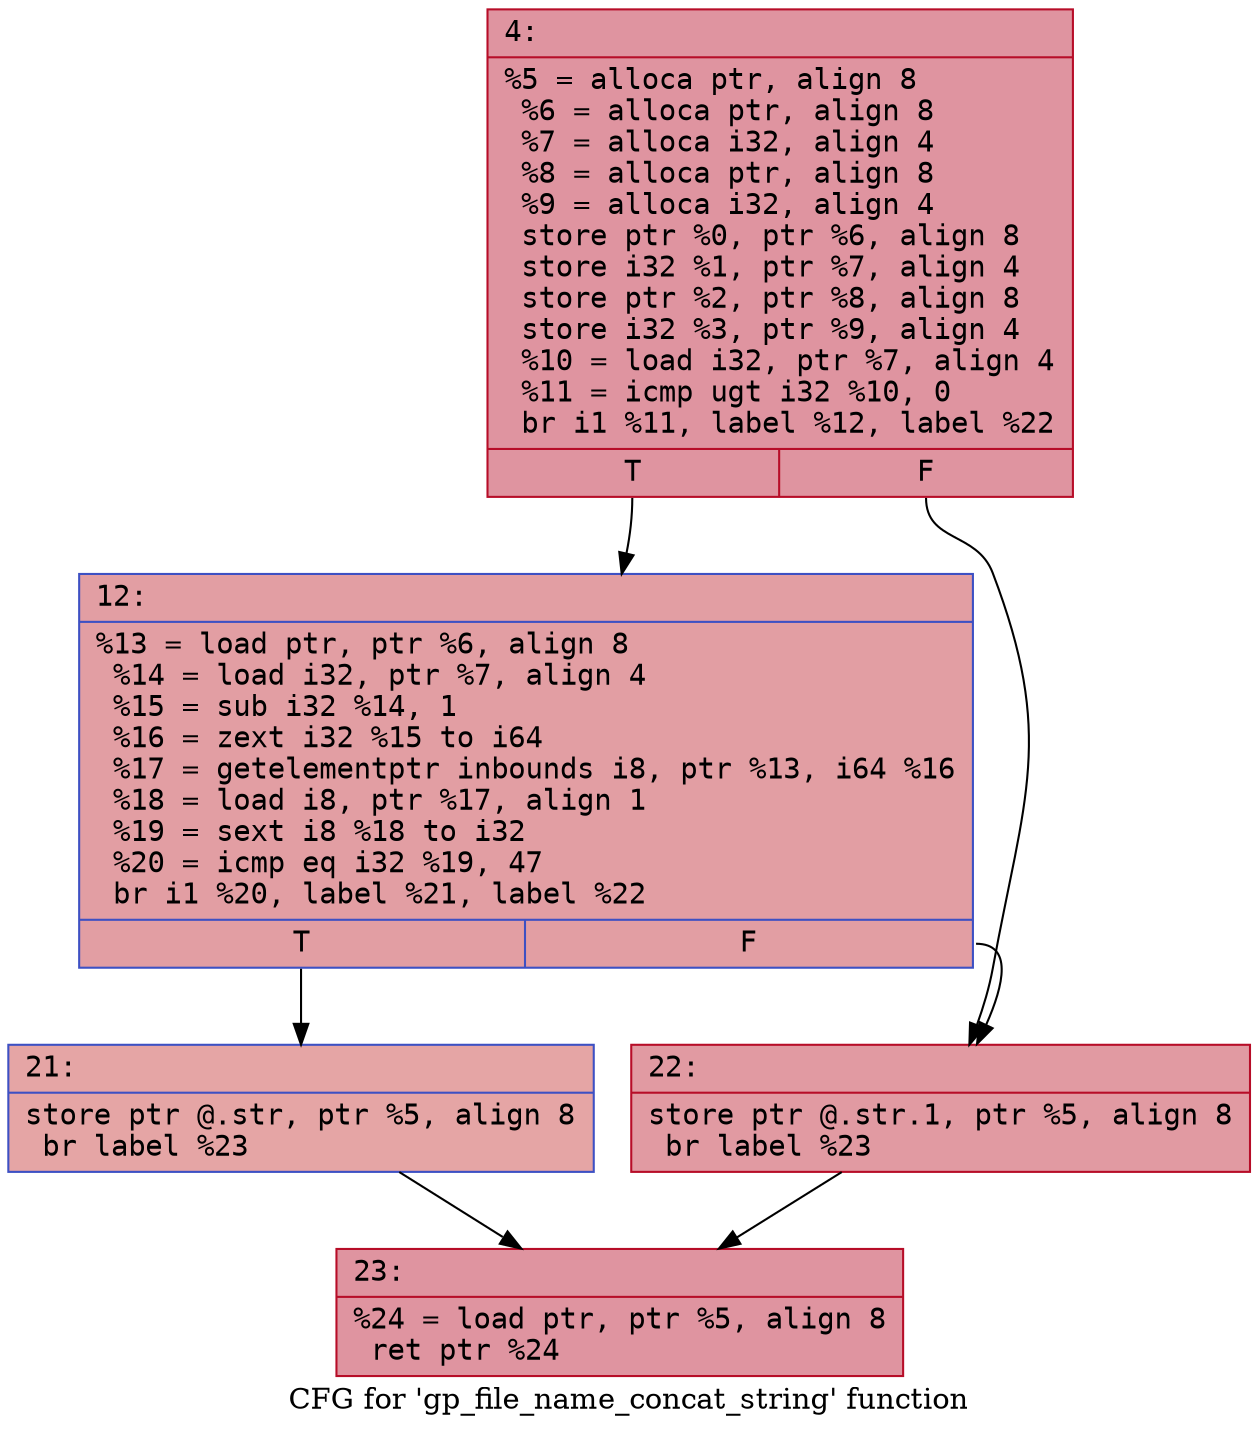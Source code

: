 digraph "CFG for 'gp_file_name_concat_string' function" {
	label="CFG for 'gp_file_name_concat_string' function";

	Node0x6000032c21c0 [shape=record,color="#b70d28ff", style=filled, fillcolor="#b70d2870" fontname="Courier",label="{4:\l|  %5 = alloca ptr, align 8\l  %6 = alloca ptr, align 8\l  %7 = alloca i32, align 4\l  %8 = alloca ptr, align 8\l  %9 = alloca i32, align 4\l  store ptr %0, ptr %6, align 8\l  store i32 %1, ptr %7, align 4\l  store ptr %2, ptr %8, align 8\l  store i32 %3, ptr %9, align 4\l  %10 = load i32, ptr %7, align 4\l  %11 = icmp ugt i32 %10, 0\l  br i1 %11, label %12, label %22\l|{<s0>T|<s1>F}}"];
	Node0x6000032c21c0:s0 -> Node0x6000032c2260[tooltip="4 -> 12\nProbability 50.00%" ];
	Node0x6000032c21c0:s1 -> Node0x6000032c2300[tooltip="4 -> 22\nProbability 50.00%" ];
	Node0x6000032c2260 [shape=record,color="#3d50c3ff", style=filled, fillcolor="#be242e70" fontname="Courier",label="{12:\l|  %13 = load ptr, ptr %6, align 8\l  %14 = load i32, ptr %7, align 4\l  %15 = sub i32 %14, 1\l  %16 = zext i32 %15 to i64\l  %17 = getelementptr inbounds i8, ptr %13, i64 %16\l  %18 = load i8, ptr %17, align 1\l  %19 = sext i8 %18 to i32\l  %20 = icmp eq i32 %19, 47\l  br i1 %20, label %21, label %22\l|{<s0>T|<s1>F}}"];
	Node0x6000032c2260:s0 -> Node0x6000032c22b0[tooltip="12 -> 21\nProbability 50.00%" ];
	Node0x6000032c2260:s1 -> Node0x6000032c2300[tooltip="12 -> 22\nProbability 50.00%" ];
	Node0x6000032c22b0 [shape=record,color="#3d50c3ff", style=filled, fillcolor="#c5333470" fontname="Courier",label="{21:\l|  store ptr @.str, ptr %5, align 8\l  br label %23\l}"];
	Node0x6000032c22b0 -> Node0x6000032c2350[tooltip="21 -> 23\nProbability 100.00%" ];
	Node0x6000032c2300 [shape=record,color="#b70d28ff", style=filled, fillcolor="#bb1b2c70" fontname="Courier",label="{22:\l|  store ptr @.str.1, ptr %5, align 8\l  br label %23\l}"];
	Node0x6000032c2300 -> Node0x6000032c2350[tooltip="22 -> 23\nProbability 100.00%" ];
	Node0x6000032c2350 [shape=record,color="#b70d28ff", style=filled, fillcolor="#b70d2870" fontname="Courier",label="{23:\l|  %24 = load ptr, ptr %5, align 8\l  ret ptr %24\l}"];
}
